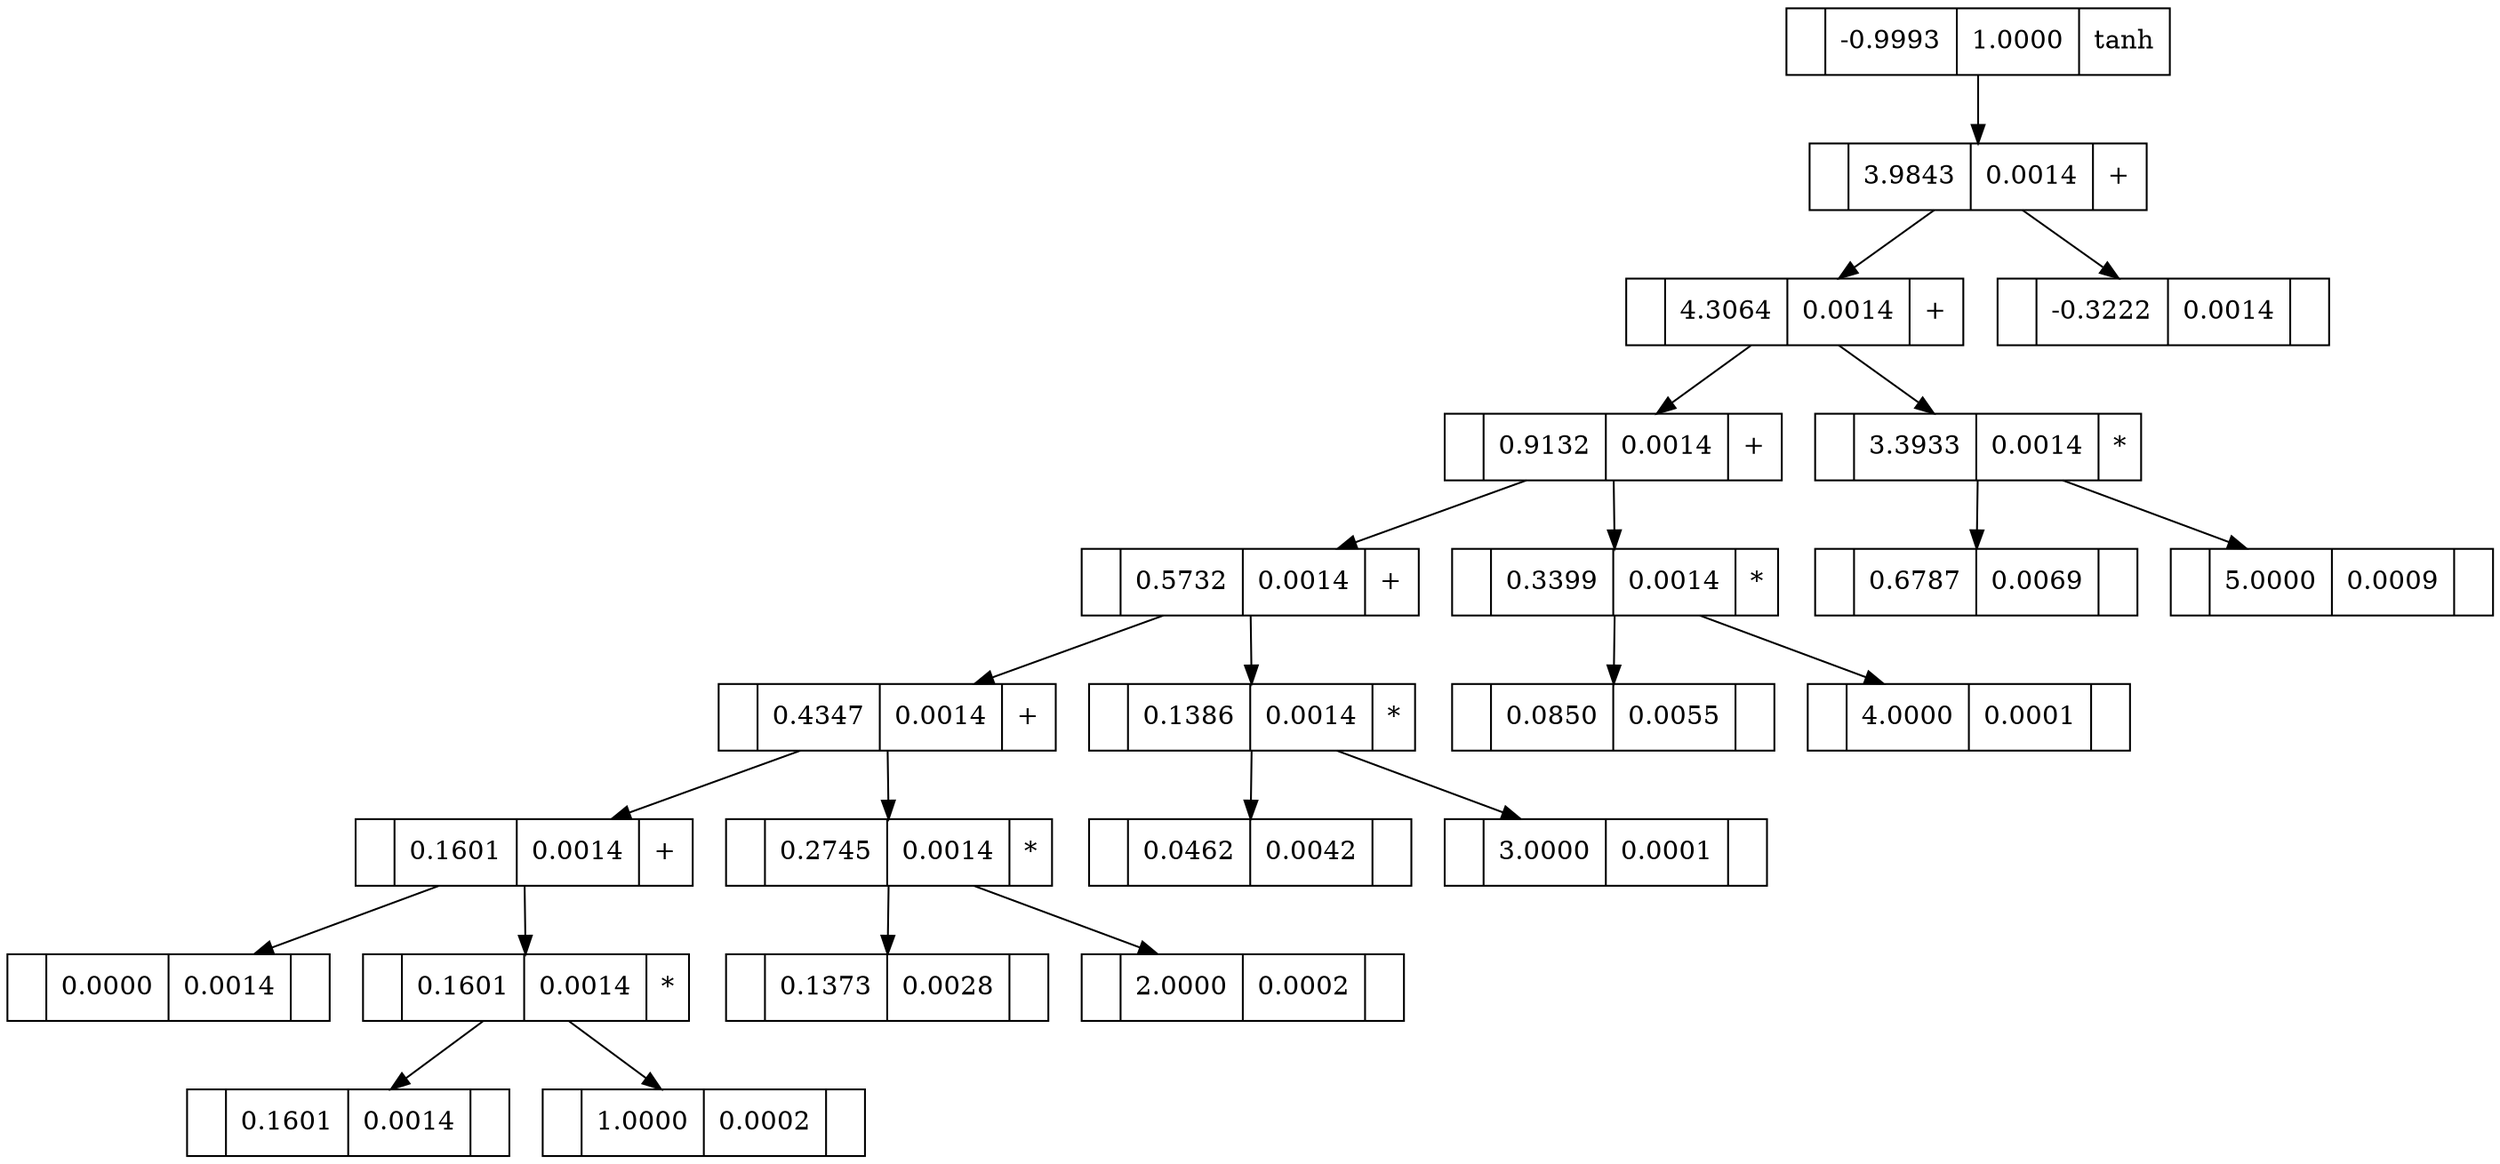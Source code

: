 digraph Micrograd { 
	"36851dc5-9260-447a-9e71-2bdfcf327304"[label="|-0.9993|1.0000|tanh",shape=record]; 
	"3b8c49cb-c996-41b3-9909-4fffd3eaa673"[label="|3.9843|0.0014|+",shape=record]; 
	"01fad1bf-d1cc-46e0-a6b7-e0de0a911778"[label="|4.3064|0.0014|+",shape=record]; 
	"8f2ee170-f077-4f57-b421-a3e494282851"[label="|0.9132|0.0014|+",shape=record]; 
	"9f47a4c8-cd40-4e00-bf4c-0f3a948baf6b"[label="|0.5732|0.0014|+",shape=record]; 
	"b695c9e2-d055-4b75-96e2-66bb41ec6195"[label="|0.4347|0.0014|+",shape=record]; 
	"040e7918-87bc-4630-9660-072cfb1a1e89"[label="|0.1601|0.0014|+",shape=record]; 
	"1071bc2b-9e29-4ee4-93c4-89fe94dbc833"[label="|0.0000|0.0014|",shape=record]; 
	"040e7918-87bc-4630-9660-072cfb1a1e89" -> "1071bc2b-9e29-4ee4-93c4-89fe94dbc833"; 
	"e9e4a5d6-e56a-4666-852a-d4dc4753b958"[label="|0.1601|0.0014|*",shape=record]; 
	"fd8c6c46-989d-4efa-a3fe-d4e7935879b6"[label="|0.1601|0.0014|",shape=record]; 
	"e9e4a5d6-e56a-4666-852a-d4dc4753b958" -> "fd8c6c46-989d-4efa-a3fe-d4e7935879b6"; 
	"34c8427d-2c16-4e0c-a61a-64a6d4184420"[label="|1.0000|0.0002|",shape=record]; 
	"e9e4a5d6-e56a-4666-852a-d4dc4753b958" -> "34c8427d-2c16-4e0c-a61a-64a6d4184420"; 
	"040e7918-87bc-4630-9660-072cfb1a1e89" -> "e9e4a5d6-e56a-4666-852a-d4dc4753b958"; 
	"b695c9e2-d055-4b75-96e2-66bb41ec6195" -> "040e7918-87bc-4630-9660-072cfb1a1e89"; 
	"280918e6-9fef-4c7e-908f-ddb52691d2fa"[label="|0.2745|0.0014|*",shape=record]; 
	"56b9b3c6-6787-46f0-bf74-4cee897043ab"[label="|0.1373|0.0028|",shape=record]; 
	"280918e6-9fef-4c7e-908f-ddb52691d2fa" -> "56b9b3c6-6787-46f0-bf74-4cee897043ab"; 
	"bbd26c02-e4db-4238-9cb3-3ef960c267cc"[label="|2.0000|0.0002|",shape=record]; 
	"280918e6-9fef-4c7e-908f-ddb52691d2fa" -> "bbd26c02-e4db-4238-9cb3-3ef960c267cc"; 
	"b695c9e2-d055-4b75-96e2-66bb41ec6195" -> "280918e6-9fef-4c7e-908f-ddb52691d2fa"; 
	"9f47a4c8-cd40-4e00-bf4c-0f3a948baf6b" -> "b695c9e2-d055-4b75-96e2-66bb41ec6195"; 
	"90920e07-383e-4d19-ac44-ba8d7f2dd510"[label="|0.1386|0.0014|*",shape=record]; 
	"9562df2c-7c66-4234-b994-1adf4541649a"[label="|0.0462|0.0042|",shape=record]; 
	"90920e07-383e-4d19-ac44-ba8d7f2dd510" -> "9562df2c-7c66-4234-b994-1adf4541649a"; 
	"48de950c-3f78-48a5-b344-466a6f744038"[label="|3.0000|0.0001|",shape=record]; 
	"90920e07-383e-4d19-ac44-ba8d7f2dd510" -> "48de950c-3f78-48a5-b344-466a6f744038"; 
	"9f47a4c8-cd40-4e00-bf4c-0f3a948baf6b" -> "90920e07-383e-4d19-ac44-ba8d7f2dd510"; 
	"8f2ee170-f077-4f57-b421-a3e494282851" -> "9f47a4c8-cd40-4e00-bf4c-0f3a948baf6b"; 
	"41eed2e2-f96b-4fb2-91eb-e604f6ad32a2"[label="|0.3399|0.0014|*",shape=record]; 
	"6849159a-281b-481f-8f8b-729b80677895"[label="|0.0850|0.0055|",shape=record]; 
	"41eed2e2-f96b-4fb2-91eb-e604f6ad32a2" -> "6849159a-281b-481f-8f8b-729b80677895"; 
	"289a8a3f-1985-4649-863f-aaa084e1289a"[label="|4.0000|0.0001|",shape=record]; 
	"41eed2e2-f96b-4fb2-91eb-e604f6ad32a2" -> "289a8a3f-1985-4649-863f-aaa084e1289a"; 
	"8f2ee170-f077-4f57-b421-a3e494282851" -> "41eed2e2-f96b-4fb2-91eb-e604f6ad32a2"; 
	"01fad1bf-d1cc-46e0-a6b7-e0de0a911778" -> "8f2ee170-f077-4f57-b421-a3e494282851"; 
	"6c7a3e8c-6786-4dea-a619-e92bd7177034"[label="|3.3933|0.0014|*",shape=record]; 
	"fe5666c3-f029-4135-914b-a83152f985d6"[label="|0.6787|0.0069|",shape=record]; 
	"6c7a3e8c-6786-4dea-a619-e92bd7177034" -> "fe5666c3-f029-4135-914b-a83152f985d6"; 
	"c0a2b806-9764-48c5-8f0b-1a91241c060c"[label="|5.0000|0.0009|",shape=record]; 
	"6c7a3e8c-6786-4dea-a619-e92bd7177034" -> "c0a2b806-9764-48c5-8f0b-1a91241c060c"; 
	"01fad1bf-d1cc-46e0-a6b7-e0de0a911778" -> "6c7a3e8c-6786-4dea-a619-e92bd7177034"; 
	"3b8c49cb-c996-41b3-9909-4fffd3eaa673" -> "01fad1bf-d1cc-46e0-a6b7-e0de0a911778"; 
	"d7db1759-92c5-420f-916b-dd1188c6289a"[label="|-0.3222|0.0014|",shape=record]; 
	"3b8c49cb-c996-41b3-9909-4fffd3eaa673" -> "d7db1759-92c5-420f-916b-dd1188c6289a"; 
	"36851dc5-9260-447a-9e71-2bdfcf327304" -> "3b8c49cb-c996-41b3-9909-4fffd3eaa673"; 
}